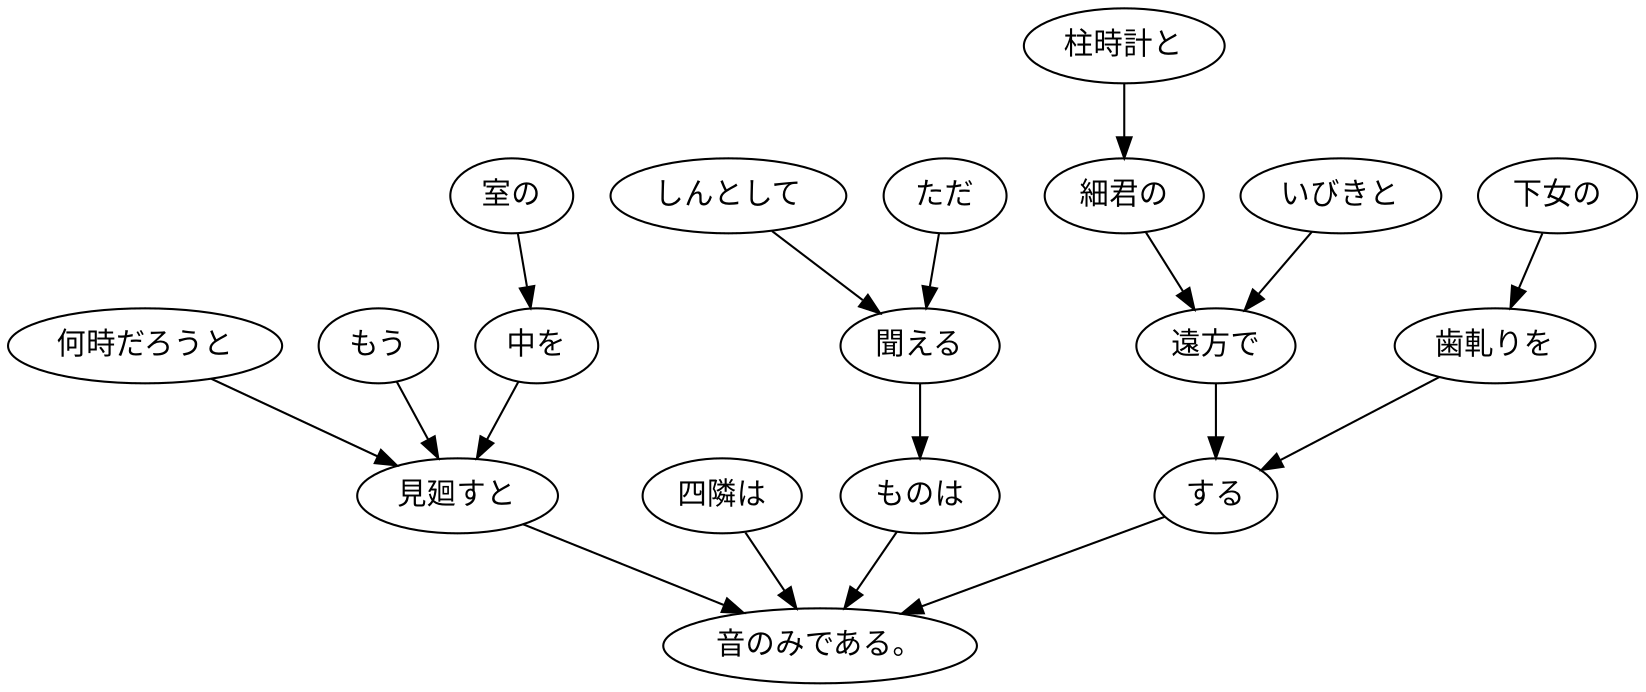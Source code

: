 digraph graph2698 {
	node0 [label="もう"];
	node1 [label="何時だろうと"];
	node2 [label="室の"];
	node3 [label="中を"];
	node4 [label="見廻すと"];
	node5 [label="四隣は"];
	node6 [label="しんとして"];
	node7 [label="ただ"];
	node8 [label="聞える"];
	node9 [label="ものは"];
	node10 [label="柱時計と"];
	node11 [label="細君の"];
	node12 [label="いびきと"];
	node13 [label="遠方で"];
	node14 [label="下女の"];
	node15 [label="歯軋りを"];
	node16 [label="する"];
	node17 [label="音のみである。"];
	node0 -> node4;
	node1 -> node4;
	node2 -> node3;
	node3 -> node4;
	node4 -> node17;
	node5 -> node17;
	node6 -> node8;
	node7 -> node8;
	node8 -> node9;
	node9 -> node17;
	node10 -> node11;
	node11 -> node13;
	node12 -> node13;
	node13 -> node16;
	node14 -> node15;
	node15 -> node16;
	node16 -> node17;
}
